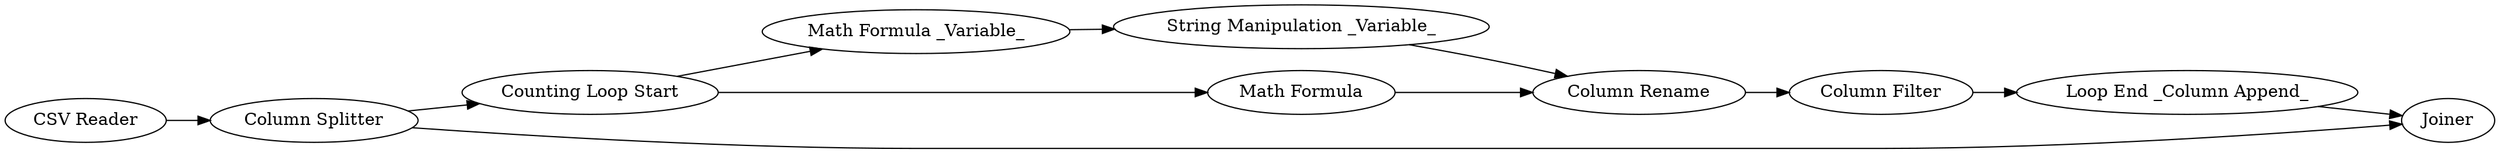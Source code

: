 digraph {
	3 -> 9
	7 -> 8
	4 -> 5
	3 -> 4
	10 -> 5
	5 -> 6
	1 -> 2
	9 -> 10
	2 -> 3
	6 -> 7
	2 -> 8
	5 [label="Column Rename"]
	1 [label="CSV Reader"]
	7 [label="Loop End _Column Append_"]
	9 [label="Math Formula _Variable_"]
	4 [label="Math Formula"]
	8 [label=Joiner]
	6 [label="Column Filter"]
	3 [label="Counting Loop Start"]
	2 [label="Column Splitter"]
	10 [label="String Manipulation _Variable_"]
	rankdir=LR
}
